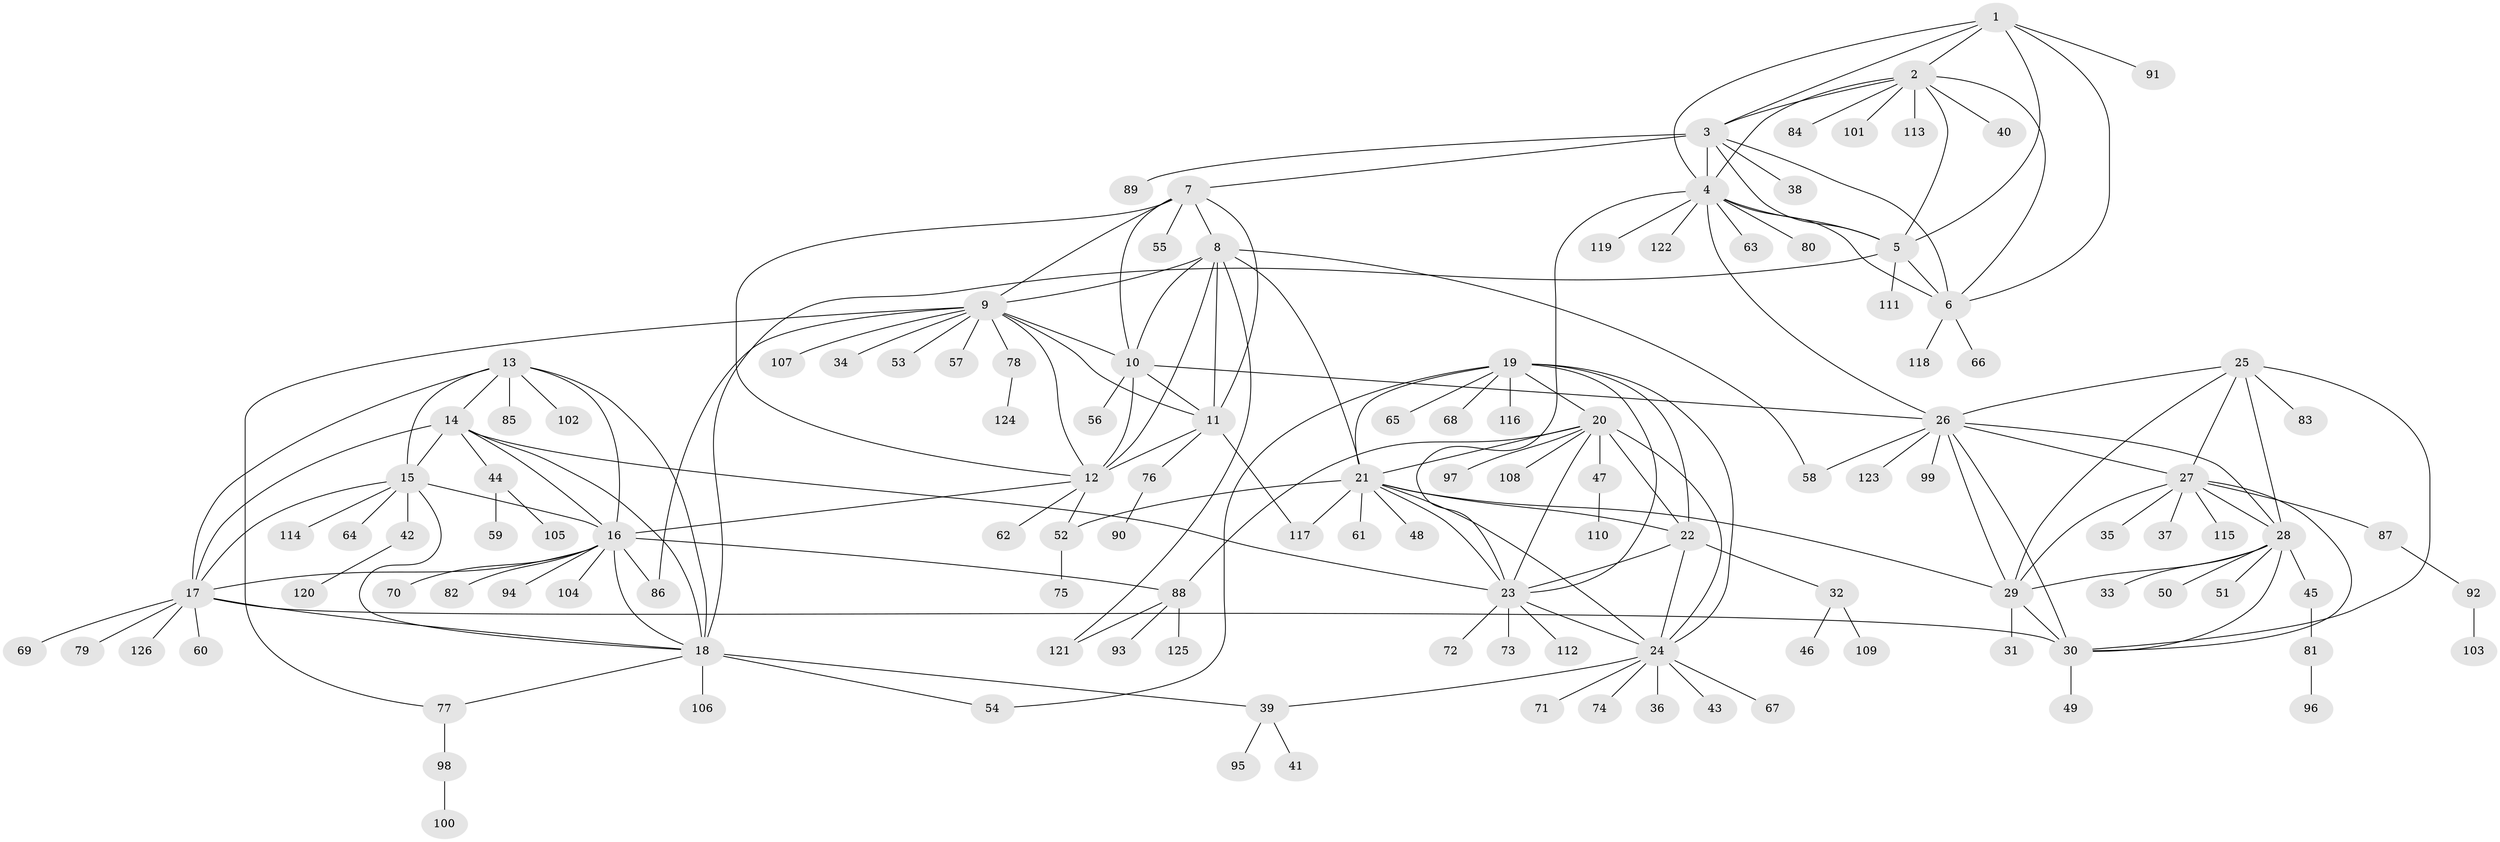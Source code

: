 // coarse degree distribution, {3: 0.020833333333333332, 9: 0.041666666666666664, 8: 0.041666666666666664, 5: 0.041666666666666664, 7: 0.052083333333333336, 11: 0.03125, 13: 0.010416666666666666, 16: 0.010416666666666666, 2: 0.08333333333333333, 1: 0.65625, 4: 0.010416666666666666}
// Generated by graph-tools (version 1.1) at 2025/52/02/27/25 19:52:18]
// undirected, 126 vertices, 190 edges
graph export_dot {
graph [start="1"]
  node [color=gray90,style=filled];
  1;
  2;
  3;
  4;
  5;
  6;
  7;
  8;
  9;
  10;
  11;
  12;
  13;
  14;
  15;
  16;
  17;
  18;
  19;
  20;
  21;
  22;
  23;
  24;
  25;
  26;
  27;
  28;
  29;
  30;
  31;
  32;
  33;
  34;
  35;
  36;
  37;
  38;
  39;
  40;
  41;
  42;
  43;
  44;
  45;
  46;
  47;
  48;
  49;
  50;
  51;
  52;
  53;
  54;
  55;
  56;
  57;
  58;
  59;
  60;
  61;
  62;
  63;
  64;
  65;
  66;
  67;
  68;
  69;
  70;
  71;
  72;
  73;
  74;
  75;
  76;
  77;
  78;
  79;
  80;
  81;
  82;
  83;
  84;
  85;
  86;
  87;
  88;
  89;
  90;
  91;
  92;
  93;
  94;
  95;
  96;
  97;
  98;
  99;
  100;
  101;
  102;
  103;
  104;
  105;
  106;
  107;
  108;
  109;
  110;
  111;
  112;
  113;
  114;
  115;
  116;
  117;
  118;
  119;
  120;
  121;
  122;
  123;
  124;
  125;
  126;
  1 -- 2;
  1 -- 3;
  1 -- 4;
  1 -- 5;
  1 -- 6;
  1 -- 91;
  2 -- 3;
  2 -- 4;
  2 -- 5;
  2 -- 6;
  2 -- 40;
  2 -- 84;
  2 -- 101;
  2 -- 113;
  3 -- 4;
  3 -- 5;
  3 -- 6;
  3 -- 7;
  3 -- 38;
  3 -- 89;
  4 -- 5;
  4 -- 6;
  4 -- 23;
  4 -- 26;
  4 -- 63;
  4 -- 80;
  4 -- 119;
  4 -- 122;
  5 -- 6;
  5 -- 18;
  5 -- 111;
  6 -- 66;
  6 -- 118;
  7 -- 8;
  7 -- 9;
  7 -- 10;
  7 -- 11;
  7 -- 12;
  7 -- 55;
  8 -- 9;
  8 -- 10;
  8 -- 11;
  8 -- 12;
  8 -- 21;
  8 -- 58;
  8 -- 121;
  9 -- 10;
  9 -- 11;
  9 -- 12;
  9 -- 34;
  9 -- 53;
  9 -- 57;
  9 -- 77;
  9 -- 78;
  9 -- 86;
  9 -- 107;
  10 -- 11;
  10 -- 12;
  10 -- 26;
  10 -- 56;
  11 -- 12;
  11 -- 76;
  11 -- 117;
  12 -- 16;
  12 -- 52;
  12 -- 62;
  13 -- 14;
  13 -- 15;
  13 -- 16;
  13 -- 17;
  13 -- 18;
  13 -- 85;
  13 -- 102;
  14 -- 15;
  14 -- 16;
  14 -- 17;
  14 -- 18;
  14 -- 23;
  14 -- 44;
  15 -- 16;
  15 -- 17;
  15 -- 18;
  15 -- 42;
  15 -- 64;
  15 -- 114;
  16 -- 17;
  16 -- 18;
  16 -- 70;
  16 -- 82;
  16 -- 86;
  16 -- 88;
  16 -- 94;
  16 -- 104;
  17 -- 18;
  17 -- 30;
  17 -- 60;
  17 -- 69;
  17 -- 79;
  17 -- 126;
  18 -- 39;
  18 -- 54;
  18 -- 77;
  18 -- 106;
  19 -- 20;
  19 -- 21;
  19 -- 22;
  19 -- 23;
  19 -- 24;
  19 -- 54;
  19 -- 65;
  19 -- 68;
  19 -- 116;
  20 -- 21;
  20 -- 22;
  20 -- 23;
  20 -- 24;
  20 -- 47;
  20 -- 88;
  20 -- 97;
  20 -- 108;
  21 -- 22;
  21 -- 23;
  21 -- 24;
  21 -- 29;
  21 -- 48;
  21 -- 52;
  21 -- 61;
  21 -- 117;
  22 -- 23;
  22 -- 24;
  22 -- 32;
  23 -- 24;
  23 -- 72;
  23 -- 73;
  23 -- 112;
  24 -- 36;
  24 -- 39;
  24 -- 43;
  24 -- 67;
  24 -- 71;
  24 -- 74;
  25 -- 26;
  25 -- 27;
  25 -- 28;
  25 -- 29;
  25 -- 30;
  25 -- 83;
  26 -- 27;
  26 -- 28;
  26 -- 29;
  26 -- 30;
  26 -- 58;
  26 -- 99;
  26 -- 123;
  27 -- 28;
  27 -- 29;
  27 -- 30;
  27 -- 35;
  27 -- 37;
  27 -- 87;
  27 -- 115;
  28 -- 29;
  28 -- 30;
  28 -- 33;
  28 -- 45;
  28 -- 50;
  28 -- 51;
  29 -- 30;
  29 -- 31;
  30 -- 49;
  32 -- 46;
  32 -- 109;
  39 -- 41;
  39 -- 95;
  42 -- 120;
  44 -- 59;
  44 -- 105;
  45 -- 81;
  47 -- 110;
  52 -- 75;
  76 -- 90;
  77 -- 98;
  78 -- 124;
  81 -- 96;
  87 -- 92;
  88 -- 93;
  88 -- 121;
  88 -- 125;
  92 -- 103;
  98 -- 100;
}
